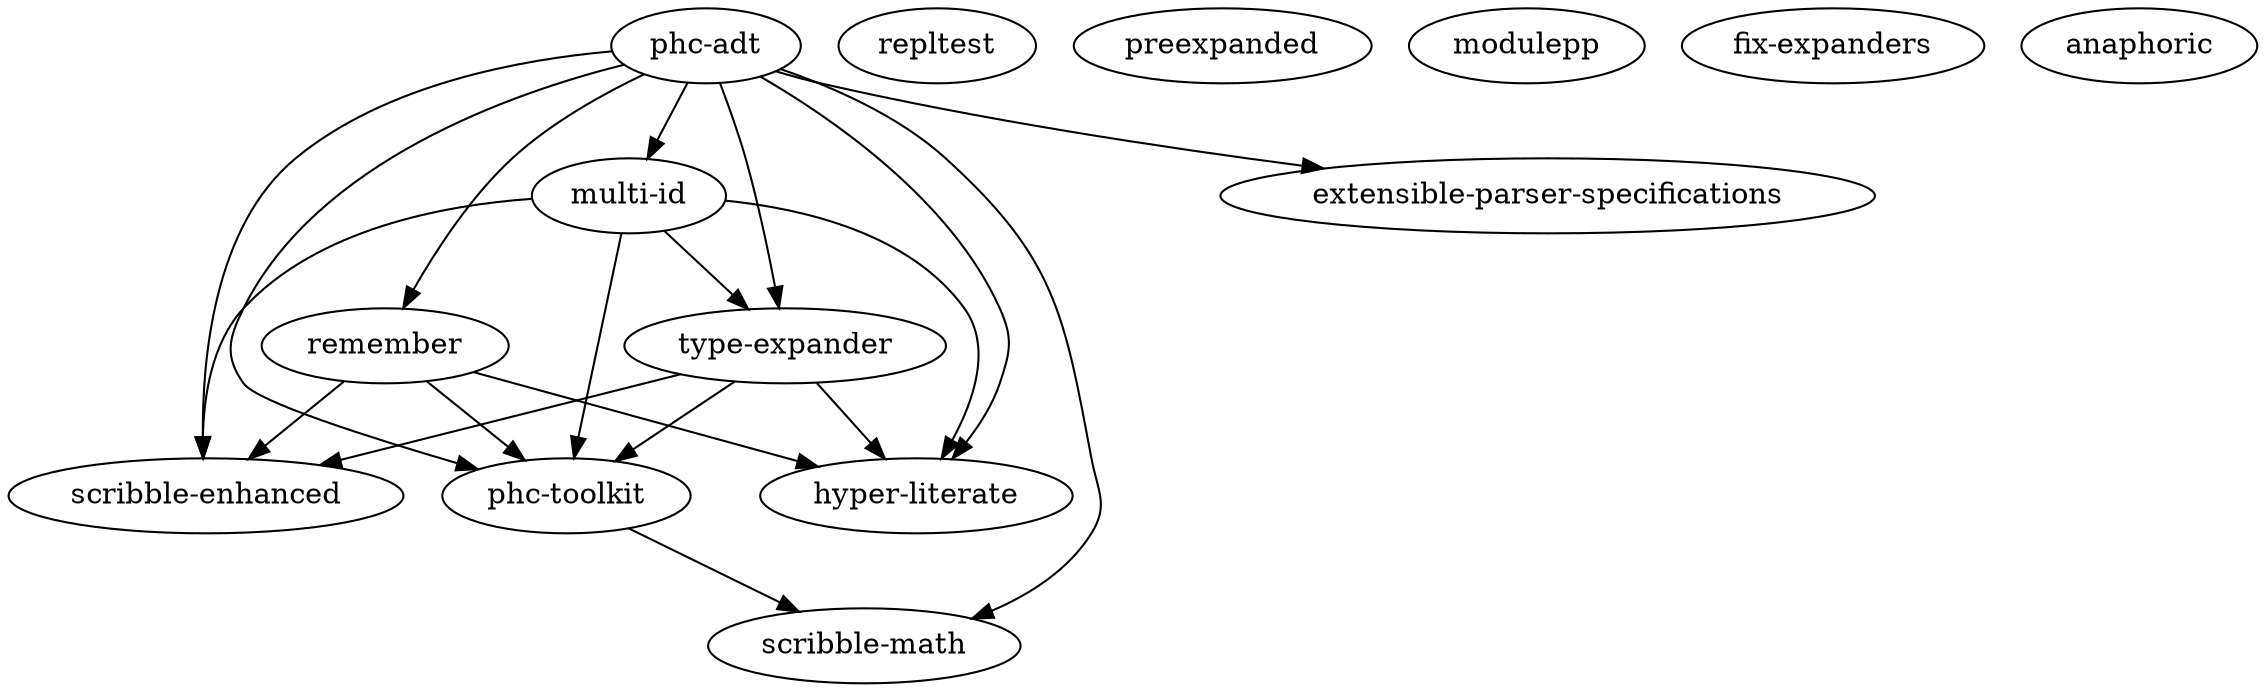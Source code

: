 digraph packages {
  "type-expander" -> "phc-toolkit"
  "type-expander" -> "hyper-literate"
  "type-expander" -> "scribble-enhanced"
  "scribble-enhanced"
  "repltest"
  "remember" -> "phc-toolkit"
  "remember" -> "hyper-literate"
  "remember" -> "scribble-enhanced"
  "preexpanded"
  "phc-toolkit" -> "scribble-math"
  "phc-adt" -> "remember"
  "phc-adt" -> "phc-toolkit"
  "phc-adt" -> "hyper-literate"
  "phc-adt" -> "multi-id"
  "phc-adt" -> "type-expander"
  "phc-adt" -> "scribble-math"
  "phc-adt" -> "scribble-enhanced"
  "phc-adt" -> "extensible-parser-specifications"
  "multi-id" -> "phc-toolkit"
  "multi-id" -> "type-expander"
  "multi-id" -> "scribble-enhanced"
  "multi-id" -> "hyper-literate"
  "modulepp"
  "hyper-literate"
  "fix-expanders"
  "anaphoric"
  "scribble-math"
  "extensible-parser-specifications"
}